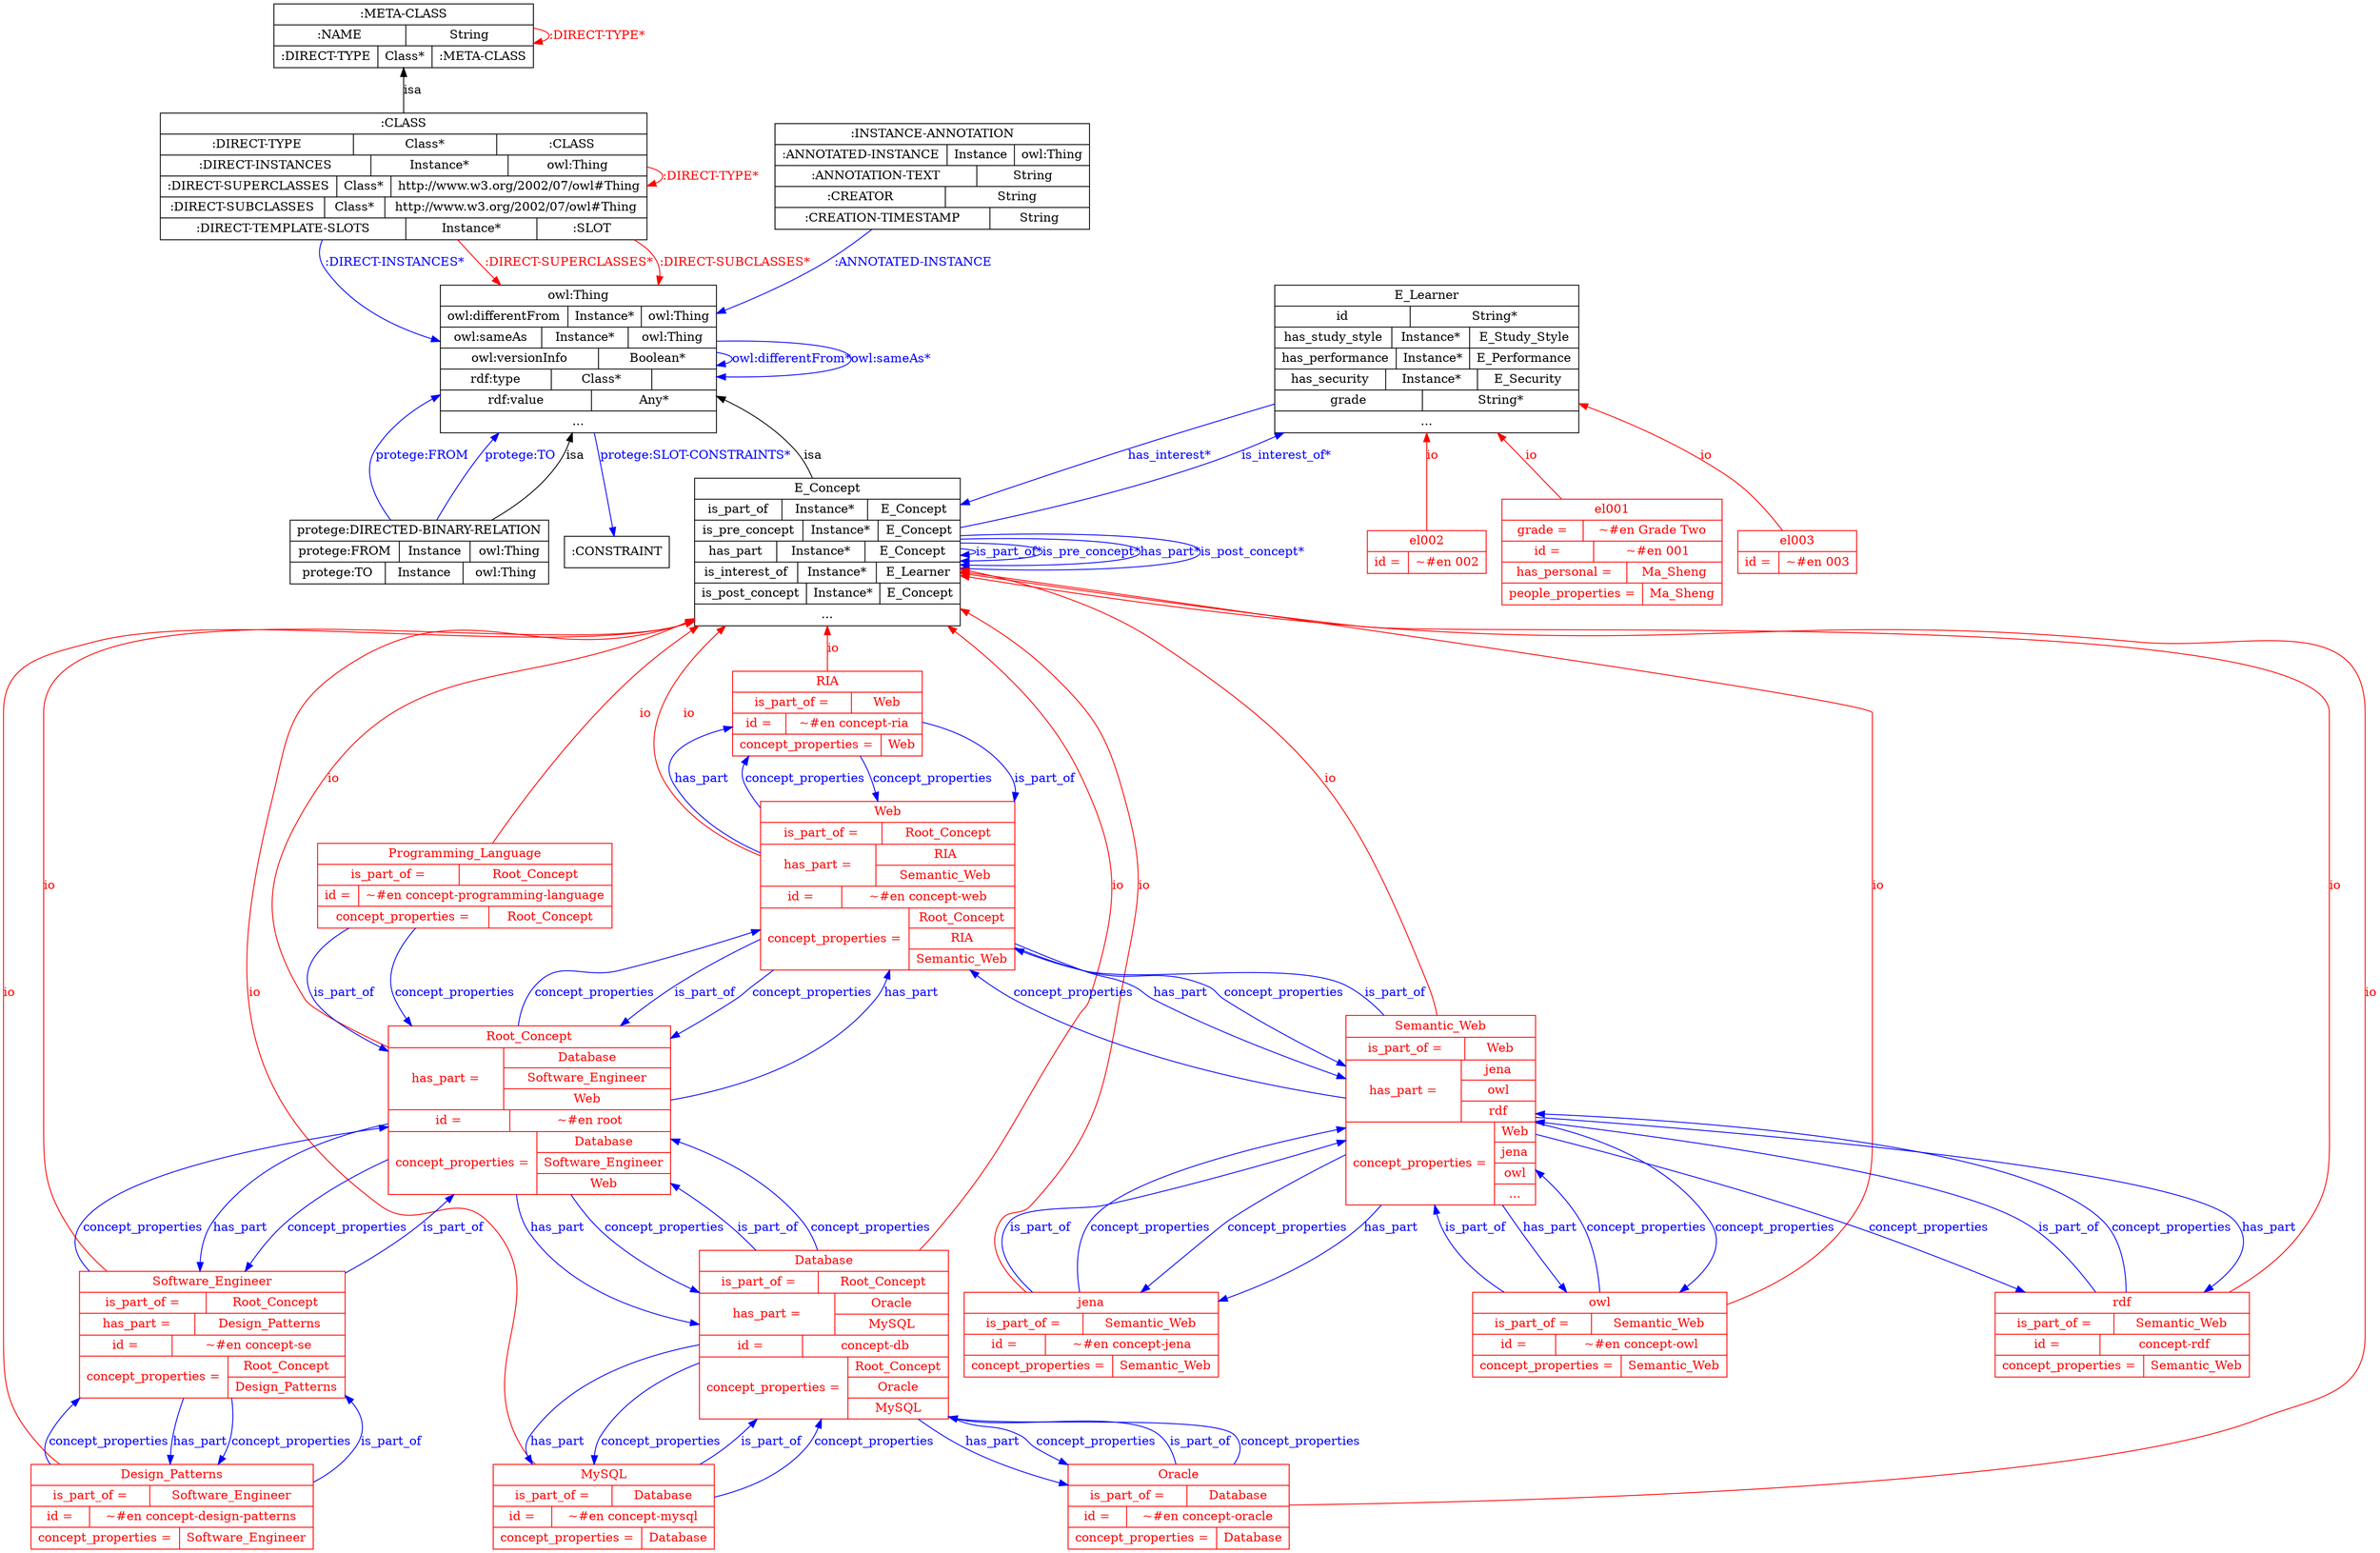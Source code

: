 digraph elearning {
	node [label="\N"];
	graph [bb="0,0,2306,1778"];
	"http://www.owl-ontologies.com/e-learning.owl#E_Learner" [label="{E_Learner|{id|String*}|{has_study_style|Instance*|{E_Study_Style}}|{has_performance|Instance*|{E_Performance}}|{has_security|Instance\
*|{E_Security}}|{grade|String*}|{...}}", shape=record, color="0.0,0.0,0.0", fontcolor="0.0,0.0,0.0", pos="1390,1369", rects="1246.5,1429,1533.5,1453 1246.5,1405,1375.5,1429 1375.5,1405,1533.5,1429 1246.5,1381,1356.5,1405 1356.5,1381,1429.5,1405 1429.5,1381\
,1533.5,1405 1246.5,1357,1359.5,1381 1359.5,1357,1429.5,1381 1429.5,1357,1533.5,1381 1246.5,1333,1349.5,1357 1349.5,1333,1437.5\
,1357 1437.5,1333,1533.5,1357 1246.5,1309,1385.5,1333 1385.5,1309,1533.5,1333 1246.5,1285,1533.5,1309", width="3.9722", height="2.3472"];
	"http://www.owl-ontologies.com/e-learning.owl#E_Concept" [label="{E_Concept|{is_part_of|Instance*|{E_Concept}}|{is_pre_concept|Instance*|{E_Concept}}|{has_part|Instance*|{E_Concept}}|{is_interest\
_of|Instance*|{E_Learner}}|{is_post_concept|Instance*|{E_Concept}}|{...}}", shape=record, color="0.0,0.0,0.0", fontcolor="0.0,0.0,0.0", pos="802,1147", rects="672,1207,932,1231 672,1183,758,1207 758,1183,840,1207 840,1183,932,1207 672,1159,778,1183 778,1159,850,1183 850,1159,932,1183 672\
,1135,752,1159 752,1135,837,1159 837,1135,932,1159 672,1111,772,1135 772,1111,850,1135 850,1111,932,1135 672,1087,782,1111 782,\
1087,852,1111 852,1087,932,1111 672,1063,932,1087", width="3.6111", height="2.3472"];
	"http://www.owl-ontologies.com/e-learning.owl#Root_Concept" [label="{Root_Concept|{has_part =|{Database|Software_Engineer|Web}}|{id =|{~#en root}}|{concept_properties =|{Database|Software_Engineer\
|Web}}}", shape=record, color="0.0,1.0,1.0", fontcolor="0.0,1.0,1.0", pos="521,505", rects="391.5,577,650.5,601 391.5,505,498.5,577 498.5,553,650.5,577 498.5,529,650.5,553 498.5,505,650.5,529 391.5,481,504.5,505 504.5,481\
,650.5,505 391.5,409,528.5,481 528.5,457,650.5,481 528.5,433,650.5,457 528.5,409,650.5,433", width="3.5833", height="2.6806"];
	"http://www.owl-ontologies.com/e-learning.owl#Database" [label="{Database|{is_part_of =|{Root_Concept}}|{has_part =|{Oracle|MySQL}}|{id =|{concept-db}}|{concept_properties =|{Root_Concept|Oracle\
|MySQL}}}", shape=record, color="0.0,1.0,1.0", fontcolor="0.0,1.0,1.0", pos="806,247", rects="687,319,925,343 687,295,798,319 798,295,925,319 687,247,813,295 813,271,925,295 813,247,925,271 687,223,785,247 785,223,925,247 \
687,151,824,223 824,199,925,223 824,175,925,199 824,151,925,175", width="3.3056", height="2.6806"];
	"http://www.owl-ontologies.com/e-learning.owl#Software_Engineer" [label="{Software_Engineer|{is_part_of =|{Root_Concept}}|{has_part =|{Design_Patterns}}|{id =|{~#en concept-se}}|{concept_properties =|{\
Root_Concept|Design_Patterns}}}", shape=record, color="0.0,1.0,1.0", fontcolor="0.0,1.0,1.0", pos="211,247", rects="89,295,333,319 89,271,203,295 203,271,333,295 89,247,196,271 196,247,333,271 89,223,175,247 175,223,333,247 89,175,226,223 226,199\
,333,223 226,175,333,199", width="3.3889", height="2.0139"];
	"http://www.owl-ontologies.com/e-learning.owl#Web" [label="{Web|{is_part_of =|{Root_Concept}}|{has_part =|{RIA|Semantic_Web}}|{id =|{~#en concept-web}}|{concept_properties =|{Root_Concept\
|RIA|Semantic_Web}}}", shape=record, color="0.0,1.0,1.0", fontcolor="0.0,1.0,1.0", pos="861,763", rects="741.5,835,980.5,859 741.5,811,853.5,835 853.5,811,980.5,835 741.5,763,848.5,811 848.5,787,980.5,811 848.5,763,980.5,787 741.5,739\
,819.5,763 819.5,739,980.5,763 741.5,667,878.5,739 878.5,715,980.5,739 878.5,691,980.5,715 878.5,667,980.5,691", width="3.3056", height="2.6806"];
	"http://www.owl-ontologies.com/e-learning.owl#Oracle" [label="{Oracle|{is_part_of =|{Database}}|{id =|{~#en concept-oracle}}|{concept_properties =|{Database}}}", shape=record, color="0.0,1.0,1.0", fontcolor="0.0,1.0,1.0", pos="1142,49", rects="1039.5,73,1244.5,97 1039.5,49,1150.5,73 1150.5,49,1244.5,73 1039.5,25,1095.5,49 1095.5,25,1244.5,49 1039.5,1,1176.5,25 1176.5,1,\
1244.5,25", width="2.8333", height="1.3472"];
	"http://www.owl-ontologies.com/e-learning.owl#owl" [label="{owl|{is_part_of =|{Semantic_Web}}|{id =|{~#en concept-owl}}|{concept_properties =|{Semantic_Web}}}", shape=record, color="0.0,1.0,1.0", fontcolor="0.0,1.0,1.0", pos="1618,247", rects="1498.5,271,1737.5,295 1498.5,247,1609.5,271 1609.5,247,1737.5,271 1498.5,223,1578.5,247 1578.5,223,1737.5,247 1498.5,199,1635.5,\
223 1635.5,199,1737.5,223", width="3.3056", height="1.3472"];
	"http://www.owl-ontologies.com/e-learning.owl#Semantic_Web" [label="{Semantic_Web|{is_part_of =|{Web}}|{has_part =|{jena|owl|rdf}}|{concept_properties =|{Web|jena|owl|...}}}", shape=record, color="0.0,1.0,1.0", fontcolor="0.0,1.0,1.0", pos="1401,505", rects="1310.5,589,1491.5,613 1310.5,565,1421.5,589 1421.5,565,1491.5,589 1310.5,493,1420.5,565 1420.5,541,1491.5,565 1420.5,517,1491.5,\
541 1420.5,493,1491.5,517 1310.5,397,1447.5,493 1447.5,469,1491.5,493 1447.5,445,1491.5,469 1447.5,421,1491.5,445 1447.5,397,1491.5\
,421", width="2.5", height="3.0139"];
	"http://www.owl-ontologies.com/e-learning.owl#MySQL" [label="{MySQL|{is_part_of =|{Database}}|{id =|{~#en concept-mysql}}|{concept_properties =|{Database}}}", shape=record, color="0.0,1.0,1.0", fontcolor="0.0,1.0,1.0", pos="593,49", rects="490.5,73,695.5,97 490.5,49,601.5,73 601.5,49,695.5,73 490.5,25,546.5,49 546.5,25,695.5,49 490.5,1,627.5,25 627.5,1,695.5,25", width="2.8333", height="1.3472"];
	"http://www.owl-ontologies.com/e-learning.owl#Design_Patterns" [label="{Design_Patterns|{is_part_of =|{Software_Engineer}}|{id =|{~#en concept-design-patterns}}|{concept_properties =|{Software_Engineer\
}}}", shape=record, color="0.0,1.0,1.0", fontcolor="0.0,1.0,1.0", pos="165,49", rects="35.5,73,294.5,97 35.5,49,146.5,73 146.5,49,294.5,73 35.5,25,93.5,49 93.5,25,294.5,49 35.5,1,172.5,25 172.5,1,294.5,25", width="3.5833", height="1.3472"];
	":CLASS" [label="{:CLASS|{:DIRECT-TYPE|Class*|{:CLASS}}|{:DIRECT-INSTANCES|Instance*|{owl:Thing}}|{:DIRECT-SUPERCLASSES|Class*|{http://www.w3.org\
/2002/07/owl#Thing}}|{:DIRECT-SUBCLASSES|Class*|{http://www.w3.org/2002/07/owl#Thing}}|{:DIRECT-TEMPLATE-SLOTS|Instance*|{:SLOT}\
}}", shape=record, color="0.0,0.0,0.0", fontcolor="0.0,0.0,0.0", pos="374,1579", rects="140.5,1627,607.5,1651 140.5,1603,329.5,1627 329.5,1603,463.5,1627 463.5,1603,607.5,1627 140.5,1579,349.5,1603 349.5,1579,477.5,1603\
 477.5,1579,607.5,1603 140.5,1555,320.5,1579 320.5,1555,374.5,1579 374.5,1555,607.5,1579 140.5,1531,308.5,1555 308.5,1531,368.5\
,1555 368.5,1531,607.5,1555 140.5,1507,385.5,1531 385.5,1507,503.5,1531 503.5,1507,607.5,1531", width="6.4722", height="2.0139"];
	":META-CLASS" [label="{:META-CLASS|{:NAME|String}|{:DIRECT-TYPE|Class*|{:META-CLASS}}}", shape=record, color="0.0,0.0,0.0", fontcolor="0.0,0.0,0.0", pos="374,1741", rects="238.5,1753,509.5,1777 238.5,1729,378.5,1753 378.5,1729,509.5,1753 238.5,1705,348.5,1729 348.5,1705,402.5,1729 402.5,1705,509.5,1729", width="3.75", height="1.0139"];
	"http://www.w3.org/2002/07/owl#Thing" [label="{owl:Thing|{owl:differentFrom|Instance*|{owl:Thing}}|{owl:sameAs|Instance*|{owl:Thing}}|{owl:versionInfo|Boolean*}|{rdf:type|Class\
*|{}}|{rdf:value|Any*}|{...}}", shape=record, color="0.0,0.0,0.0", fontcolor="0.0,0.0,0.0", pos="549,1369", rects="419.5,1429,678.5,1453 419.5,1405,536.5,1429 536.5,1405,606.5,1429 606.5,1405,678.5,1429 419.5,1381,514.5,1405 514.5,1381,595.5,1405\
 595.5,1381,678.5,1405 419.5,1357,566.5,1381 566.5,1357,678.5,1381 419.5,1333,520.5,1357 520.5,1333,616.5,1357 616.5,1333,678.5\
,1357 419.5,1309,557.5,1333 557.5,1309,678.5,1333 419.5,1285,678.5,1309", width="3.5833", height="2.3472"];
	":CONSTRAINT" [label=":CONSTRAINT", shape=box, color="0.0,0.0,0.0", fontcolor="0.0,0.0,0.0", pos="588,1147", width="1.5278", height="0.5"];
	"http://www.owl-ontologies.com/e-learning.owl#el002" [label="{el002|{id =|{~#en 002}}}", shape=record, color="0.0,1.0,1.0", fontcolor="0.0,1.0,1.0", pos="1390,1147", rects="1336.5,1147,1443.5,1171 1336.5,1123,1375.5,1147 1375.5,1123,1443.5,1147", width="1.4722", height="0.68056"];
	"http://www.owl-ontologies.com/e-learning.owl#el001" [label="{el001|{grade =|{~#en Grade Two}}|{id =|{~#en 001}}|{has_personal =|{Ma_Sheng}}|{people_properties =|{Ma_Sheng}}}", shape=record, color="0.0,1.0,1.0", fontcolor="0.0,1.0,1.0", pos="1564,1147", rects="1460.5,1183,1667.5,1207 1460.5,1159,1536.5,1183 1536.5,1159,1667.5,1183 1460.5,1135,1549.5,1159 1549.5,1135,1667.5,1159 1460.5,1111\
,1576.5,1135 1576.5,1111,1667.5,1135 1460.5,1087,1590.5,1111 1590.5,1087,1667.5,1111", width="2.8611", height="1.6806"];
	"http://www.owl-ontologies.com/e-learning.owl#el003" [label="{el003|{id =|{~#en 003}}}", shape=record, color="0.0,1.0,1.0", fontcolor="0.0,1.0,1.0", pos="1738,1147", rects="1684.5,1147,1791.5,1171 1684.5,1123,1723.5,1147 1723.5,1123,1791.5,1147", width="1.4722", height="0.68056"];
	"http://www.owl-ontologies.com/e-learning.owl#Programming_Language" [label="{Programming_Language|{is_part_of =|{Root_Concept}}|{id =|{~#en concept-programming-language}}|{concept_properties =|{Root_Concept\
}}}", shape=record, color="0.0,1.0,1.0", fontcolor="0.0,1.0,1.0", pos="450,763", rects="318.5,787,581.5,811 318.5,763,442.5,787 442.5,763,581.5,787 318.5,739,357.5,763 357.5,739,581.5,763 318.5,715,467.5,739 467.5,715\
,581.5,739", width="3.6389", height="1.3472"];
	"http://www.owl-ontologies.com/e-learning.owl#rdf" [label="{rdf|{is_part_of =|{Semantic_Web}}|{id =|{concept-rdf}}|{concept_properties =|{Semantic_Web}}}", shape=record, color="0.0,1.0,1.0", fontcolor="0.0,1.0,1.0", pos="2060,247", rects="1940.5,271,2179.5,295 1940.5,247,2051.5,271 2051.5,247,2179.5,271 1940.5,223,2037.5,247 2037.5,223,2179.5,247 1940.5,199,2077.5,\
223 2077.5,199,2179.5,223", width="3.3056", height="1.3472"];
	":INSTANCE-ANNOTATION" [label="{:INSTANCE-ANNOTATION|{:ANNOTATED-INSTANCE|Instance|{owl:Thing}}|{:ANNOTATION-TEXT|String}|{:CREATOR|String}|{:CREATION-TIMESTAMP\
|String}}", shape=record, color="0.0,0.0,0.0", fontcolor="0.0,0.0,0.0", pos="901,1579", rects="744,1615,1058,1639 744,1591,923,1615 923,1591,986,1615 986,1591,1058,1615 744,1567,952,1591 952,1567,1058,1591 744,1543,919,1567\
 919,1543,1058,1567 744,1519,964,1543 964,1519,1058,1543", width="4.3611", height="1.6806"];
	"http://www.owl-ontologies.com/e-learning.owl#jena" [label="{jena|{is_part_of =|{Semantic_Web}}|{id =|{~#en concept-jena}}|{concept_properties =|{Semantic_Web}}}", shape=record, color="0.0,1.0,1.0", fontcolor="0.0,1.0,1.0", pos="1069,247", rects="949.5,271,1188.5,295 949.5,247,1060.5,271 1060.5,247,1188.5,271 949.5,223,1028.5,247 1028.5,223,1188.5,247 949.5,199,1086.5,223 \
1086.5,199,1188.5,223", width="3.3056", height="1.3472"];
	"http://www.owl-ontologies.com/e-learning.owl#RIA" [label="{RIA|{is_part_of =|{Web}}|{id =|{~#en concept-ria}}|{concept_properties =|{Web}}}", shape=record, color="0.0,1.0,1.0", fontcolor="0.0,1.0,1.0", pos="802,961", rects="711.5,985,892.5,1009 711.5,961,822.5,985 822.5,961,892.5,985 711.5,937,765.5,961 765.5,937,892.5,961 711.5,913,848.5,937 848.5,913\
,892.5,937", width="2.5", height="1.3472"];
	"http://protege.stanford.edu/plugins/owl/protege#DIRECTED-BINARY-RELATION" [label="{protege:DIRECTED-BINARY-RELATION|{protege:FROM|Instance|{owl:Thing}}|{protege:TO|Instance|{owl:Thing}}}", shape=record, color="0.0,0.0,0.0", fontcolor="0.0,0.0,0.0", pos="384,1147", rects="253,1159,515,1183 253,1135,363,1159 363,1135,434,1159 434,1135,515,1159 253,1111,349,1135 349,1111,427,1135 427,1111,515,1135", width="3.6389", height="1.0139"];
	"http://www.owl-ontologies.com/e-learning.owl#E_Learner" -> "http://www.owl-ontologies.com/e-learning.owl#E_Concept" [style=filled, label="has_interest*", color="0.6666667,1.0,1.0", fontcolor="0.6666667,1.0,1.0", pos="e,932.27,1225.9 1246.2,1337.9 1175.5,1320.5 1089.9,1296.2 1016,1266 991.21,1255.9 965.65,1243.5 941.21,1230.6", lp="1052.5,1258"];
	"http://www.owl-ontologies.com/e-learning.owl#E_Concept" -> "http://www.owl-ontologies.com/e-learning.owl#Root_Concept" [label=io, color="0.0,1.0,1.0", fontcolor="0.0,1.0,1.0", dir=back, pos="s,671.84,1072.4 662.79,1067.6 659.16,1065.7 655.56,1063.8 652,1062 495.16,980.98 396.42,1013.9 310,860 260.37,771.61 253.58,719.94\
 304,632 309.78,621.92 348.31,598.24 391.34,574.03", lp="336.5,886"];
	"http://www.owl-ontologies.com/e-learning.owl#Root_Concept" -> "http://www.owl-ontologies.com/e-learning.owl#Database" [style=filled, label=has_part, color="0.6666667,1.0,1.0", fontcolor="0.6666667,1.0,1.0", pos="e,686.9,263.67 506.55,408.76 508.13,392.11 512.66,375.76 522,362 557.03,310.41 619.52,281.96 676.98,266.27", lp="546.5,370"];
	"http://www.owl-ontologies.com/e-learning.owl#Root_Concept" -> "http://www.owl-ontologies.com/e-learning.owl#Software_Engineer" [style=filled, label=has_part, color="0.6666667,1.0,1.0", fontcolor="0.6666667,1.0,1.0", pos="e,197.26,319.08 391.38,486.05 326.02,469.25 252.27,437.59 212,378 202.37,363.74 198.34,346.47 197.45,329.21", lp="236.5,370"];
	"http://www.owl-ontologies.com/e-learning.owl#Root_Concept" -> "http://www.owl-ontologies.com/e-learning.owl#Web" [style=filled, label=has_part, color="0.6666667,1.0,1.0", fontcolor="0.6666667,1.0,1.0", pos="e,863.77,666.72 650.78,522.33 720.37,538.67 801.21,570.41 848,632 853.69,639.48 857.88,647.95 860.92,656.87", lp="881.5,640"];
	"http://www.owl-ontologies.com/e-learning.owl#Root_Concept" -> "http://www.owl-ontologies.com/e-learning.owl#Database" [style=filled, label=concept_properties, color="0.6666667,1.0,1.0", fontcolor="0.6666667,1.0,1.0", pos="e,686.82,295.61 559.87,408.86 569.41,392.02 580.77,375.57 594,362 617.81,337.58 647.94,317.06 677.95,300.43", lp="648.5,370"];
	"http://www.owl-ontologies.com/e-learning.owl#Root_Concept" -> "http://www.owl-ontologies.com/e-learning.owl#Software_Engineer" [style=filled, label=concept_properties, color="0.6666667,1.0,1.0", fontcolor="0.6666667,1.0,1.0", pos="e,241.65,319.06 391.21,452.34 353.62,432.85 314.53,408.03 284,378 269.4,363.64 256.89,345.75 246.55,327.84", lp="338.5,370"];
	"http://www.owl-ontologies.com/e-learning.owl#Root_Concept" -> "http://www.owl-ontologies.com/e-learning.owl#Web" [style=filled, label=concept_properties, color="0.6666667,1.0,1.0", fontcolor="0.6666667,1.0,1.0", pos="e,741.21,718.1 508.2,601.23 510.25,618.16 515.49,634.62 526,648 544.25,671.24 561.85,657.02 590,666 636.56,680.86 687.09,698.52 \
731.77,714.68", lp="580.5,640"];
	"http://www.owl-ontologies.com/e-learning.owl#E_Concept" -> "http://www.owl-ontologies.com/e-learning.owl#Oracle" [label=io, color="0.0,1.0,1.0", fontcolor="0.0,1.0,1.0", dir=back, pos="s,932.16,1121.1 942.25,1119.2 1047.8,1099.5 1196.4,1074.4 1328,1062 1611.3,1035.2 1684.3,1066.6 1968,1044 2117.5,1032.1 2295,1110.9\
 2295,961 2295,961 2295,961 2295,247 2295,182.81 2246.7,175.96 2188,150 2020.7,76.033 1473.8,55.974 1244.6,50.753", lp="2300.5,640"];
	"http://www.owl-ontologies.com/e-learning.owl#Oracle" -> "http://www.owl-ontologies.com/e-learning.owl#Database" [style=filled, label=is_part_of, color="0.6666667,1.0,1.0", fontcolor="0.6666667,1.0,1.0", pos="e,925.19,156.41 1244.6,92.573 1259.2,104.42 1265.3,117.91 1252,132 1228.2,157.17 973.63,138.44 941,150 938.84,150.76 936.69,151.57\
 934.55,152.42", lp="1288,124"];
	"http://www.owl-ontologies.com/e-learning.owl#Oracle" -> "http://www.owl-ontologies.com/e-learning.owl#Database" [style=filled, label=concept_properties, color="0.6666667,1.0,1.0", fontcolor="0.6666667,1.0,1.0", pos="e,925.29,156.7 1139.2,97.025 1136.1,110.17 1130.3,123.2 1120,132 1089.6,157.94 978.39,135.86 941,150 938.86,150.81 936.73,151.66\
 934.6,152.55", lp="1185.5,124"];
	"http://www.owl-ontologies.com/e-learning.owl#E_Concept" -> "http://www.owl-ontologies.com/e-learning.owl#owl" [label=io, color="0.0,1.0,1.0", fontcolor="0.0,1.0,1.0", dir=back, pos="s,932.23,1126.4 942.39,1124.8 1220.3,1080.4 1814,982.89 1814,961 1814,961 1814,961 1814,505 1814,439.24 1813.2,416.25 1776,362 1758\
,335.69 1731.9,313.2 1706.1,295.26", lp="1819.5,763"];
	"http://www.owl-ontologies.com/e-learning.owl#owl" -> "http://www.owl-ontologies.com/e-learning.owl#Semantic_Web" [style=filled, label=is_part_of, color="0.6666667,1.0,1.0", fontcolor="0.6666667,1.0,1.0", pos="e,1392.8,396.75 1498.4,285.29 1462.6,302.85 1427.3,327.64 1406,362 1401.2,369.67 1397.7,378.05 1395.2,386.77", lp="1435,370"];
	"http://www.owl-ontologies.com/e-learning.owl#owl" -> "http://www.owl-ontologies.com/e-learning.owl#Semantic_Web" [style=filled, label=concept_properties, color="0.6666667,1.0,1.0", fontcolor="0.6666667,1.0,1.0", pos="e,1491.6,466.41 1619.1,295.23 1617.5,321.58 1611.9,353.69 1596,378 1572.8,413.36 1536,441.03 1500.6,461.39", lp="1658.5,370"];
	"http://www.owl-ontologies.com/e-learning.owl#E_Concept" -> "http://www.owl-ontologies.com/e-learning.owl#MySQL" [label=io, color="0.0,1.0,1.0", fontcolor="0.0,1.0,1.0", dir=back, pos="s,671.96,1069.8 662.59,1066 659.06,1064.6 655.52,1063.3 652,1062 520.76,1015.4 455.18,1092.5 343,1010 282.8,965.71 284.36,932.69\
 267,860 217.61,653.25 218.02,530.04 383,396 413.98,370.83 443.33,406.77 471,378 552.79,292.94 455.88,218.69 514,116 517.72,109.43\
 522.35,103.21 527.48,97.401", lp="245.5,640"];
	"http://www.owl-ontologies.com/e-learning.owl#MySQL" -> "http://www.owl-ontologies.com/e-learning.owl#Database" [style=filled, label=is_part_of, color="0.6666667,1.0,1.0", fontcolor="0.6666667,1.0,1.0", pos="e,736.94,150.73 678.94,97.107 687.38,103.06 695.56,109.4 703,116 712.31,124.26 721.39,133.44 730.07,143", lp="749,124"];
	"http://www.owl-ontologies.com/e-learning.owl#MySQL" -> "http://www.owl-ontologies.com/e-learning.owl#Database" [style=filled, label=concept_properties, color="0.6666667,1.0,1.0", fontcolor="0.6666667,1.0,1.0", pos="e,800.53,150.78 695.7,75.458 733.27,87.137 769.64,101.49 782,116 788.34,123.45 793.25,132.01 797.01,141.11", lp="847.5,124"];
	"http://www.owl-ontologies.com/e-learning.owl#E_Concept" -> "http://www.owl-ontologies.com/e-learning.owl#Software_Engineer" [label=io, color="0.0,1.0,1.0", fontcolor="0.0,1.0,1.0", dir=back, pos="s,671.86,1068.7 662.25,1065.2 658.83,1064.1 655.41,1063 652,1062 520.78,1024.3 46,1097.5 46,961 46,961 46,961 46,505 46,439.57 47.175\
,418.01 81,362 90.269,346.65 102.25,332.23 115.19,319.12", lp="51.5,763"];
	"http://www.owl-ontologies.com/e-learning.owl#Software_Engineer" -> "http://www.owl-ontologies.com/e-learning.owl#Root_Concept" [style=filled, label=is_part_of, color="0.6666667,1.0,1.0", fontcolor="0.6666667,1.0,1.0", pos="e,441.53,408.71 333.26,317.64 353.91,331.41 374.59,346.43 393,362 407.19,374 421.27,387.56 434.62,401.43", lp="438,370"];
	"http://www.owl-ontologies.com/e-learning.owl#Software_Engineer" -> "http://www.owl-ontologies.com/e-learning.owl#Design_Patterns" [style=filled, label=has_part, color="0.6666667,1.0,1.0", fontcolor="0.6666667,1.0,1.0", pos="e,162.65,97.141 178.24,174.87 173.21,160.91 168.77,146.2 166,132 164.45,124.06 163.53,115.6 163.05,107.25", lp="190.5,124"];
	"http://www.owl-ontologies.com/e-learning.owl#Software_Engineer" -> "http://www.owl-ontologies.com/e-learning.owl#Root_Concept" [style=filled, label=concept_properties, color="0.6666667,1.0,1.0", fontcolor="0.6666667,1.0,1.0", pos="e,391.27,484.02 99.323,319 83.552,337.62 77.107,358.06 92,378 127.08,424.97 269.94,460.7 381.28,482.12", lp="146.5,370"];
	"http://www.owl-ontologies.com/e-learning.owl#Software_Engineer" -> "http://www.owl-ontologies.com/e-learning.owl#Design_Patterns" [style=filled, label=concept_properties, color="0.6666667,1.0,1.0", fontcolor="0.6666667,1.0,1.0", pos="e,206.26,97.109 222.11,174.99 222.74,155.45 221.17,134.57 215,116 213.89,112.66 212.55,109.36 211.02,106.1", lp="273.5,124"];
	":META-CLASS" -> ":CLASS" [label=isa, color="0.0,0.0,0.0", fontcolor="0.0,0.0,0.0", dir=back, pos="s,374,1704.6 374,1694.6 374,1681 374,1665.8 374,1651.1", lp="382,1678"];
	":CLASS" -> ":CLASS" [style=filled, label=":DIRECT-TYPE*", color="0.0,1.0,1.0", fontcolor="0.0,1.0,1.0", pos="e,607.72,1567.4 607.72,1590.6 618.62,1587.6 625,1583.8 625,1579 625,1575.9 622.25,1573.1 617.28,1570.8", lp="675.5,1579"];
	":CLASS" -> "http://www.w3.org/2002/07/owl#Thing" [style=filled, label=":DIRECT-INSTANCES*", color="0.6666667,1.0,1.0", fontcolor="0.6666667,1.0,1.0", pos="e,419.36,1404.9 284.47,1506.9 279.37,1495.4 279.11,1483.6 287,1472 302.54,1449.2 355.39,1426.5 409.59,1408.2", lp="358.5,1480"];
	":CLASS" -> "http://www.w3.org/2002/07/owl#Thing" [style=filled, label=":DIRECT-SUPERCLASSES*", color="0.0,1.0,1.0", fontcolor="0.0,1.0,1.0", pos="e,469.11,1453.2 425.58,1506.8 434.5,1495 443.85,1483 453,1472 456.06,1468.3 459.21,1464.6 462.43,1460.9", lp="538.5,1480"];
	":CLASS" -> "http://www.w3.org/2002/07/owl#Thing" [style=filled, label=":DIRECT-SUBCLASSES*", color="0.0,1.0,1.0", fontcolor="0.0,1.0,1.0", pos="e,629.26,1453.2 601.78,1506.9 611.78,1500.8 619.5,1494.4 624,1488 629.59,1480 631.61,1471.6 631.05,1463.2", lp="708,1480"];
	"http://www.owl-ontologies.com/e-learning.owl#E_Concept" -> "http://www.owl-ontologies.com/e-learning.owl#Design_Patterns" [label=io, color="0.0,1.0,1.0", fontcolor="0.0,1.0,1.0", dir=back, pos="s,671.88,1068.6 662.26,1065.2 658.84,1064 655.42,1063 652,1062 539,1030.1 238.73,1068.9 124,1044 59.189,1029.9 0,1027.3 0,961 0,\
961 0,961 0,247 0,185.58 4.6887,163.19 44,116 49.687,109.17 56.257,102.92 63.337,97.219", lp="5.5,640"];
	"http://www.owl-ontologies.com/e-learning.owl#Design_Patterns" -> "http://www.owl-ontologies.com/e-learning.owl#Software_Engineer" [style=filled, label=is_part_of, color="0.6666667,1.0,1.0", fontcolor="0.6666667,1.0,1.0", pos="e,324.19,174.78 294.79,81.971 309.42,90.762 322.46,101.9 332,116 343.67,133.25 340.85,150.48 330.35,166.52", lp="368,124"];
	"http://www.owl-ontologies.com/e-learning.owl#Design_Patterns" -> "http://www.owl-ontologies.com/e-learning.owl#Software_Engineer" [style=filled, label=concept_properties, color="0.6666667,1.0,1.0", fontcolor="0.6666667,1.0,1.0", pos="e,88.938,179.42 55.065,97.474 47,107.43 44.298,118.93 51,132 58.698,147.01 69.369,160.51 81.581,172.52", lp="105.5,124"];
	":META-CLASS" -> ":META-CLASS" [style=filled, label=":DIRECT-TYPE*", color="0.0,1.0,1.0", fontcolor="0.0,1.0,1.0", pos="e,509.78,1732.2 509.78,1749.8 520.42,1747.9 527,1744.9 527,1741 527,1738.5 524.3,1736.4 519.56,1734.7", lp="577.5,1741"];
	"http://www.owl-ontologies.com/e-learning.owl#E_Learner" -> "http://www.owl-ontologies.com/e-learning.owl#el002" [label=io, color="0.0,1.0,1.0", fontcolor="0.0,1.0,1.0", dir=back, pos="s,1390,1284.8 1390,1274.6 1390,1236.6 1390,1196 1390,1171", lp="1395.5,1258"];
	"http://www.owl-ontologies.com/e-learning.owl#E_Learner" -> "http://www.owl-ontologies.com/e-learning.owl#el001" [label=io, color="0.0,1.0,1.0", fontcolor="0.0,1.0,1.0", dir=back, pos="s,1456,1284.8 1462.3,1276.8 1480.7,1253.2 1500.1,1228.5 1517,1207", lp="1487.5,1258"];
	"http://www.owl-ontologies.com/e-learning.owl#E_Learner" -> "http://www.owl-ontologies.com/e-learning.owl#el003" [label=io, color="0.0,1.0,1.0", fontcolor="0.0,1.0,1.0", dir=back, pos="s,1533.8,1316.8 1543.2,1312.5 1588.8,1291.4 1636.9,1264.5 1676,1232 1696.5,1214.9 1713.8,1189.7 1724.9,1171.2", lp="1653.5,1258"];
	"http://www.owl-ontologies.com/e-learning.owl#E_Concept" -> "http://www.owl-ontologies.com/e-learning.owl#Programming_Language" [label=io, color="0.0,1.0,1.0", fontcolor="0.0,1.0,1.0", dir=back, pos="s,680.42,1062.8 672.28,1056.2 654.62,1041.6 637.32,1026 622,1010 562.52,947.95 508.46,863.65 477.41,811.32", lp="627.5,961"];
	"http://www.owl-ontologies.com/e-learning.owl#Programming_Language" -> "http://www.owl-ontologies.com/e-learning.owl#Root_Concept" [style=filled, label=is_part_of, color="0.6666667,1.0,1.0", fontcolor="0.6666667,1.0,1.0", pos="e,391.48,556.49 350.3,714.88 318.3,692.46 295.21,663.71 313,632 329.18,603.16 354.87,580.09 382.76,561.96", lp="342,640"];
	"http://www.owl-ontologies.com/e-learning.owl#Programming_Language" -> "http://www.owl-ontologies.com/e-learning.owl#Root_Concept" [style=filled, label=concept_properties, color="0.6666667,1.0,1.0", fontcolor="0.6666667,1.0,1.0", pos="e,411.16,601.01 409.96,714.89 394.33,690.17 382.59,659.54 394,632 397.22,624.24 401.16,616.7 405.65,609.43", lp="448.5,640"];
	"http://www.owl-ontologies.com/e-learning.owl#E_Concept" -> "http://www.owl-ontologies.com/e-learning.owl#Database" [label=io, color="0.0,1.0,1.0", fontcolor="0.0,1.0,1.0", dir=back, pos="s,910.66,1062.8 918.11,1055.9 964.72,1012.4 1013.6,956.17 1040,894 1085.6,786.72 1081.4,744.8 1052,632 1023.6,523.01 951.01,416.47\
 892,343.2", lp="1080.5,763"];
	"http://www.owl-ontologies.com/e-learning.owl#Database" -> "http://www.owl-ontologies.com/e-learning.owl#Root_Concept" [style=filled, label=is_part_of, color="0.6666667,1.0,1.0", fontcolor="0.6666667,1.0,1.0", pos="e,650.53,421.78 735.74,343.28 725.3,355.46 714.25,367.37 703,378 689.28,390.95 674.16,403.6 658.66,415.58", lp="745,370"];
	"http://www.owl-ontologies.com/e-learning.owl#Database" -> "http://www.owl-ontologies.com/e-learning.owl#Oracle" [style=filled, label=has_part, color="0.6666667,1.0,1.0", fontcolor="0.6666667,1.0,1.0", pos="e,1039.4,72.877 892.82,150.71 907.36,137.88 922.96,125.8 939,116 966.58,99.155 998.88,86.018 1029.5,76.015", lp="963.5,124"];
	"http://www.owl-ontologies.com/e-learning.owl#Database" -> "http://www.owl-ontologies.com/e-learning.owl#MySQL" [style=filled, label=has_part, color="0.6666667,1.0,1.0", fontcolor="0.6666667,1.0,1.0", pos="e,524.79,97.116 686.75,230.43 626.65,215.39 558.86,186.7 522,132 516.1,123.25 516.12,114.38 519.77,105.85", lp="546.5,124"];
	"http://www.owl-ontologies.com/e-learning.owl#Database" -> "http://www.owl-ontologies.com/e-learning.owl#Root_Concept" [style=filled, label=concept_properties, color="0.6666667,1.0,1.0", fontcolor="0.6666667,1.0,1.0", pos="e,650.6,467.48 796.08,343.12 791.84,355.67 786,367.72 778,378 748.11,416.41 703.56,444.01 659.9,463.45", lp="842.5,370"];
	"http://www.owl-ontologies.com/e-learning.owl#Database" -> "http://www.owl-ontologies.com/e-learning.owl#Oracle" [style=filled, label=concept_properties, color="0.6666667,1.0,1.0", fontcolor="0.6666667,1.0,1.0", pos="e,1039.2,96.769 925.32,158.89 930.55,155.79 935.79,152.81 941,150 960.69,139.39 968.73,143.36 988,132 997.51,126.39 997.77,122.05\
 1007,116 1014.5,111.1 1022.4,106.32 1030.4,101.7", lp="1061.5,124"];
	"http://www.owl-ontologies.com/e-learning.owl#Database" -> "http://www.owl-ontologies.com/e-learning.owl#MySQL" [style=filled, label=concept_properties, color="0.6666667,1.0,1.0", fontcolor="0.6666667,1.0,1.0", pos="e,582.3,97.426 686.92,211.24 649.24,193.68 611.76,168.24 590,132 585.57,124.63 583.37,116.18 582.6,107.57", lp="644.5,124"];
	"http://www.owl-ontologies.com/e-learning.owl#E_Concept" -> "http://www.owl-ontologies.com/e-learning.owl#rdf" [label=io, color="0.0,1.0,1.0", fontcolor="0.0,1.0,1.0", dir=back, pos="s,932.23,1124 942.33,1122.3 1048.1,1104.2 1196.9,1079.7 1328,1062 1430.8,1048.1 2256,1064.7 2256,961 2256,961 2256,961 2256,505 \
2256,439.46 2256.8,416.2 2220,362 2202,335.55 2175.8,313.08 2149.8,295.21", lp="2261.5,763"];
	"http://www.owl-ontologies.com/e-learning.owl#rdf" -> "http://www.owl-ontologies.com/e-learning.owl#Semantic_Web" [style=filled, label=is_part_of, color="0.6666667,1.0,1.0", fontcolor="0.6666667,1.0,1.0", pos="e,1491.6,491.82 2033.6,295.05 2015.6,323.38 1989.3,357.57 1957,378 1882.2,425.35 1640.7,468.5 1501.8,490.23", lp="2004,370"];
	"http://www.owl-ontologies.com/e-learning.owl#rdf" -> "http://www.owl-ontologies.com/e-learning.owl#Semantic_Web" [style=filled, label=concept_properties, color="0.6666667,1.0,1.0", fontcolor="0.6666667,1.0,1.0", pos="e,1491.7,499.24 2064,295.04 2063.6,322.82 2058.1,356.45 2037,378 1964,452.77 1662.3,485.89 1502.1,498.44", lp="2101.5,370"];
	":INSTANCE-ANNOTATION" -> "http://www.w3.org/2002/07/owl#Thing" [style=filled, label=":ANNOTATED-INSTANCE", color="0.6666667,1.0,1.0", fontcolor="0.6666667,1.0,1.0", pos="e,678.54,1414.6 845.98,1518.9 828.81,1502.3 809.08,1485.3 789,1472 758.05,1451.5 722.38,1433.6 688.15,1418.8", lp="891.5,1480"];
	"http://www.owl-ontologies.com/e-learning.owl#E_Concept" -> "http://www.owl-ontologies.com/e-learning.owl#Semantic_Web" [label=io, color="0.0,1.0,1.0", fontcolor="0.0,1.0,1.0", dir=back, pos="s,932.21,1126.9 941.98,1124.6 1003.3,1109.5 1073.4,1084.7 1127,1044 1294.5,916.85 1315.5,846.13 1386,648 1389.9,636.95 1392.9,625.13\
 1395.2,613.21", lp="1292.5,886"];
	"http://www.owl-ontologies.com/e-learning.owl#Semantic_Web" -> "http://www.owl-ontologies.com/e-learning.owl#Web" [style=filled, label=is_part_of, color="0.6666667,1.0,1.0", fontcolor="0.6666667,1.0,1.0", pos="e,980.56,690.61 1345.8,613.02 1334.4,626.8 1321.2,639.16 1306,648 1255.5,677.33 1100.1,649.98 1044,666 1025.9,671.17 1007.5,678.28\
 989.79,686.33", lp="1353,640"];
	"http://www.owl-ontologies.com/e-learning.owl#Semantic_Web" -> "http://www.owl-ontologies.com/e-learning.owl#jena" [style=filled, label=has_part, color="0.6666667,1.0,1.0", fontcolor="0.6666667,1.0,1.0", pos="e,1188.8,287.97 1342.6,396.96 1333.1,384.28 1322.5,372.23 1311,362 1278.4,333.04 1237.2,309.87 1198.1,292.13", lp="1348.5,370"];
	"http://www.owl-ontologies.com/e-learning.owl#Semantic_Web" -> "http://www.owl-ontologies.com/e-learning.owl#owl" [style=filled, label=has_part, color="0.6666667,1.0,1.0", fontcolor="0.6666667,1.0,1.0", pos="e,1689,295.25 1491.6,495.76 1566,482.86 1667,451.97 1717,378 1734.2,352.53 1719.4,325.27 1696.4,302.25", lp="1747.5,370"];
	"http://www.owl-ontologies.com/e-learning.owl#Semantic_Web" -> "http://www.owl-ontologies.com/e-learning.owl#rdf" [style=filled, label=has_part, color="0.6666667,1.0,1.0", fontcolor="0.6666667,1.0,1.0", pos="e,2132.1,295.2 1491.8,496.35 1683.9,477.15 2117.1,428.63 2160,378 2180.5,353.75 2164.4,325.89 2139.6,302.12", lp="2191.5,370"];
	"http://www.owl-ontologies.com/e-learning.owl#Semantic_Web" -> "http://www.owl-ontologies.com/e-learning.owl#Web" [style=filled, label=concept_properties, color="0.6666667,1.0,1.0", fontcolor="0.6666667,1.0,1.0", pos="e,946.57,666.78 1310.3,520.26 1224.1,537.68 1093,571.85 993,632 979.6,640.06 966.54,649.77 954.18,660.2", lp="1047.5,640"];
	"http://www.owl-ontologies.com/e-learning.owl#Semantic_Web" -> "http://www.owl-ontologies.com/e-learning.owl#jena" [style=filled, label=concept_properties, color="0.6666667,1.0,1.0", fontcolor="0.6666667,1.0,1.0", pos="e,1111.3,295.19 1310.3,454.45 1274,432.71 1232.8,405.9 1198,378 1169.8,355.37 1141.3,327.12 1118.3,302.65", lp="1252.5,370"];
	"http://www.owl-ontologies.com/e-learning.owl#Semantic_Web" -> "http://www.owl-ontologies.com/e-learning.owl#owl" [style=filled, label=concept_properties, color="0.6666667,1.0,1.0", fontcolor="0.6666667,1.0,1.0", pos="e,1552.3,295.27 1457.6,396.87 1465.5,384.69 1474,372.79 1483,362 1501,340.38 1523.3,319.55 1544.6,301.7", lp="1537.5,370"];
	"http://www.owl-ontologies.com/e-learning.owl#Semantic_Web" -> "http://www.owl-ontologies.com/e-learning.owl#rdf" [style=filled, label=concept_properties, color="0.6666667,1.0,1.0", fontcolor="0.6666667,1.0,1.0", pos="e,1962.5,295.06 1491.8,477.23 1568.3,453.1 1680.4,416.12 1776,378 1835.6,354.24 1900.7,324.5 1953.5,299.37", lp="1861.5,370"];
	"http://www.owl-ontologies.com/e-learning.owl#E_Concept" -> "http://www.owl-ontologies.com/e-learning.owl#RIA" [label=io, color="0.0,1.0,1.0", fontcolor="0.0,1.0,1.0", dir=back, pos="s,802,1063 802,1052.6 802,1037.5 802,1022.4 802,1009.1", lp="807.5,1036"];
	"http://www.owl-ontologies.com/e-learning.owl#RIA" -> "http://www.owl-ontologies.com/e-learning.owl#Web" [style=filled, label=is_part_of, color="0.6666667,1.0,1.0", fontcolor="0.6666667,1.0,1.0", pos="e,976.92,859.29 892.7,946.2 922.71,936.52 953,920.5 971,894 976.58,885.79 978.82,877.49 978.51,869.27", lp="1007,886"];
	"http://www.owl-ontologies.com/e-learning.owl#RIA" -> "http://www.owl-ontologies.com/e-learning.owl#Web" [style=filled, label=concept_properties, color="0.6666667,1.0,1.0", fontcolor="0.6666667,1.0,1.0", pos="e,848.72,859.11 831.07,912.86 834.07,906.65 836.81,900.27 839,894 841.81,885.93 844.27,877.45 846.42,868.85", lp="898.5,886"];
	"http://www.w3.org/2002/07/owl#Thing" -> "http://protege.stanford.edu/plugins/owl/protege#DIRECTED-BINARY-RELATION" [label=isa, color="0.0,0.0,0.0", fontcolor="0.0,0.0,0.0", dir=back, pos="s,541.84,1285 538.84,1275.2 535.79,1266.3 531.91,1257.8 527,1250 509.56,1222.5 481.88,1200 455.5,1183.2", lp="543,1258"];
	"http://protege.stanford.edu/plugins/owl/protege#DIRECTED-BINARY-RELATION" -> "http://www.w3.org/2002/07/owl#Thing" [style=filled, label="protege:FROM", color="0.6666667,1.0,1.0", fontcolor="0.6666667,1.0,1.0", pos="e,419.49,1326.4 360.74,1183.2 348.04,1207.9 337.71,1240.7 353,1266 366.84,1288.9 387.64,1307 410.6,1321.1", lp="396,1258"];
	"http://protege.stanford.edu/plugins/owl/protege#DIRECTED-BINARY-RELATION" -> "http://www.w3.org/2002/07/owl#Thing" [style=filled, label="protege:TO", color="0.6666667,1.0,1.0", fontcolor="0.6666667,1.0,1.0", pos="e,472.62,1284.8 404.36,1183.2 418.45,1207.3 438.17,1239.4 458,1266 460.68,1269.6 463.45,1273.2 466.29,1276.8", lp="490.5,1258"];
	"http://www.owl-ontologies.com/e-learning.owl#E_Concept" -> "http://www.owl-ontologies.com/e-learning.owl#jena" [label=io, color="0.0,1.0,1.0", fontcolor="0.0,1.0,1.0", dir=back, pos="s,932.06,1077.1 940.42,1071.4 966.13,1053.4 991.36,1032.8 1012,1010 1062.5,954.32 1072.2,932.99 1090,860 1110.5,776.24 1103.2,751.2\
 1090,666 1070.7,541.55 1078.9,497.26 1004,396 995.64,384.7 984.52,390.45 978,378 962.9,349.18 980.83,319.22 1004.7,295.23", lp="1107.5,763"];
	"http://www.owl-ontologies.com/e-learning.owl#jena" -> "http://www.owl-ontologies.com/e-learning.owl#Semantic_Web" [style=filled, label=is_part_of, color="0.6666667,1.0,1.0", fontcolor="0.6666667,1.0,1.0", pos="e,1310.2,471.47 1010.5,295.11 986.28,320.82 968.16,352.35 989,378 1013.6,408.31 1037.3,385.79 1075,396 1151.6,416.74 1236.5,445.33\
 1300.5,468.02", lp="1018,370"];
	"http://www.owl-ontologies.com/e-learning.owl#jena" -> "http://www.owl-ontologies.com/e-learning.owl#Semantic_Web" [style=filled, label=concept_properties, color="0.6666667,1.0,1.0", fontcolor="0.6666667,1.0,1.0", pos="e,1310.2,482.64 1056.5,295.14 1052.5,321.78 1052.6,354.21 1069,378 1096.2,417.57 1213.1,455.97 1300.5,480", lp="1123.5,370"];
	"http://www.owl-ontologies.com/e-learning.owl#E_Concept" -> "http://www.owl-ontologies.com/e-learning.owl#Web" [label=io, color="0.0,1.0,1.0", fontcolor="0.0,1.0,1.0", dir=back, pos="s,705.22,1062.9 698.36,1055.3 652.22,1003 615.28,936.47 650,878 670.56,843.38 705.6,818.53 741.28,800.99", lp="668.5,961"];
	"http://www.owl-ontologies.com/e-learning.owl#Web" -> "http://www.owl-ontologies.com/e-learning.owl#Root_Concept" [style=filled, label=is_part_of, color="0.6666667,1.0,1.0", fontcolor="0.6666667,1.0,1.0", pos="e,650.78,557.72 800.25,666.83 790.03,654.28 778.86,642.25 767,632 735.48,604.77 697.11,581.43 660.14,562.45", lp="812,640"];
	"http://www.owl-ontologies.com/e-learning.owl#Web" -> "http://www.owl-ontologies.com/e-learning.owl#RIA" [style=filled, label=has_part, color="0.6666667,1.0,1.0", fontcolor="0.6666667,1.0,1.0", pos="e,711.31,941.9 741.44,804.2 708.6,821.64 676.87,845.63 658,878 641.66,906.03 667.45,925.45 701.51,938.41", lp="682.5,886"];
	"http://www.owl-ontologies.com/e-learning.owl#Web" -> "http://www.owl-ontologies.com/e-learning.owl#Semantic_Web" [style=filled, label=has_part, color="0.6666667,1.0,1.0", fontcolor="0.6666667,1.0,1.0", pos="e,1310.4,541.87 980.54,695.57 1001.4,684.99 1023.1,674.7 1044,666 1068.9,655.63 1077.7,659.85 1102,648 1113.2,642.53 1114.2,638.18\
 1125,632 1181.5,599.7 1247.6,569.04 1301,545.94", lp="1149.5,640"];
	"http://www.owl-ontologies.com/e-learning.owl#Web" -> "http://www.owl-ontologies.com/e-learning.owl#Root_Concept" [style=filled, label=concept_properties, color="0.6666667,1.0,1.0", fontcolor="0.6666667,1.0,1.0", pos="e,606.29,601.14 741.43,704.95 711.69,688.29 680.7,668.91 654,648 644.37,640.46 629.59,625.79 613.34,608.63", lp="708.5,640"];
	"http://www.owl-ontologies.com/e-learning.owl#Web" -> "http://www.owl-ontologies.com/e-learning.owl#RIA" [style=filled, label=concept_properties, color="0.6666667,1.0,1.0", fontcolor="0.6666667,1.0,1.0", pos="e,730.86,912.89 741.29,852.51 735.34,860.55 730.13,869.06 726,878 721.79,887.12 722.33,895.92 725.89,904.17", lp="780.5,886"];
	"http://www.owl-ontologies.com/e-learning.owl#Web" -> "http://www.owl-ontologies.com/e-learning.owl#Semantic_Web" [style=filled, label=concept_properties, color="0.6666667,1.0,1.0", fontcolor="0.6666667,1.0,1.0", pos="e,1310.3,556.34 980.7,692 1001.3,682 1022.9,672.83 1044,666 1099.5,648.07 1120.7,671.72 1174,648 1184.1,643.51 1184,638.45 1193,\
632 1227.3,607.33 1266.4,582.59 1301.5,561.59", lp="1247.5,640"];
	"http://www.w3.org/2002/07/owl#Thing" -> "http://www.w3.org/2002/07/owl#Thing" [style=filled, label="owl:differentFrom*", color="0.6666667,1.0,1.0", fontcolor="0.6666667,1.0,1.0", pos="e,678.98,1361.1 678.98,1376.9 689.49,1375.2 696,1372.5 696,1369 696,1366.8 693.46,1364.9 688.98,1363.4", lp="750,1369"];
	"http://www.w3.org/2002/07/owl#Thing" -> "http://www.w3.org/2002/07/owl#Thing" [style=filled, label="owl:sameAs*", color="0.6666667,1.0,1.0", fontcolor="0.6666667,1.0,1.0", pos="e,678.61,1348.6 678.61,1389.4 742.68,1391 804,1384.2 804,1369 804,1354.6 748.98,1347.7 688.72,1348.4", lp="841.5,1369"];
	"http://www.w3.org/2002/07/owl#Thing" -> ":CONSTRAINT" [style=filled, label="protege:SLOT-CONSTRAINTS*", color="0.6666667,1.0,1.0", fontcolor="0.6666667,1.0,1.0", pos="e,584.77,1165.4 563.8,1284.8 570.57,1246.2 578.15,1203.1 582.99,1175.5", lp="665.5,1258"];
	"http://www.w3.org/2002/07/owl#Thing" -> "http://www.owl-ontologies.com/e-learning.owl#E_Concept" [label=isa, color="0.0,0.0,0.0", fontcolor="0.0,0.0,0.0", dir=back, pos="s,678.71,1328.1 688.01,1323.5 716.56,1308.9 744.2,1290 765,1266 773.71,1255.9 780.37,1243.8 785.46,1231.3", lp="783,1258"];
	"http://www.owl-ontologies.com/e-learning.owl#E_Concept" -> "http://www.owl-ontologies.com/e-learning.owl#E_Concept" [style=filled, label="is_part_of*", color="0.6666667,1.0,1.0", fontcolor="0.6666667,1.0,1.0", pos="e,932.38,1143 932.38,1151 943.24,1150.1 950,1148.8 950,1147 950,1145.8 947.23,1144.9 942.38,1144.1", lp="982.5,1147"];
	"http://www.owl-ontologies.com/e-learning.owl#E_Concept" -> "http://www.owl-ontologies.com/e-learning.owl#E_Concept" [style=filled, label="is_pre_concept*", color="0.6666667,1.0,1.0", fontcolor="0.6666667,1.0,1.0", pos="e,932.23,1129.9 932.23,1164.1 977.26,1163.9 1015,1158.2 1015,1147 1015,1136.7 982.79,1131 942.38,1130", lp="1062,1147"];
	"http://www.owl-ontologies.com/e-learning.owl#E_Concept" -> "http://www.owl-ontologies.com/e-learning.owl#E_Concept" [style=filled, label="has_part*", color="0.6666667,1.0,1.0", fontcolor="0.6666667,1.0,1.0", pos="e,932.22,1125.8 932.22,1168.2 1017.5,1172.2 1109,1165.2 1109,1147 1109,1129.6 1024.5,1122.3 942.23,1125.4", lp="1136.5,1147"];
	"http://www.owl-ontologies.com/e-learning.owl#E_Concept" -> "http://www.owl-ontologies.com/e-learning.owl#E_Learner" [style=filled, label="is_interest_of*", color="0.6666667,1.0,1.0", fontcolor="0.6666667,1.0,1.0", pos="e,1246.4,1311.2 932.33,1192.8 981.55,1210.3 1038,1230.8 1089,1250 1137.3,1268.2 1189.7,1288.7 1237,1307.4", lp="1171.5,1258"];
	"http://www.owl-ontologies.com/e-learning.owl#E_Concept" -> "http://www.owl-ontologies.com/e-learning.owl#E_Concept" [style=filled, label="is_post_concept*", color="0.6666667,1.0,1.0", fontcolor="0.6666667,1.0,1.0", pos="e,932.25,1122.1 932.25,1171.9 1038.2,1179.2 1164,1170.9 1164,1147 1164,1123.8 1046,1115.3 942.24,1121.5", lp="1214.5,1147"];
}
